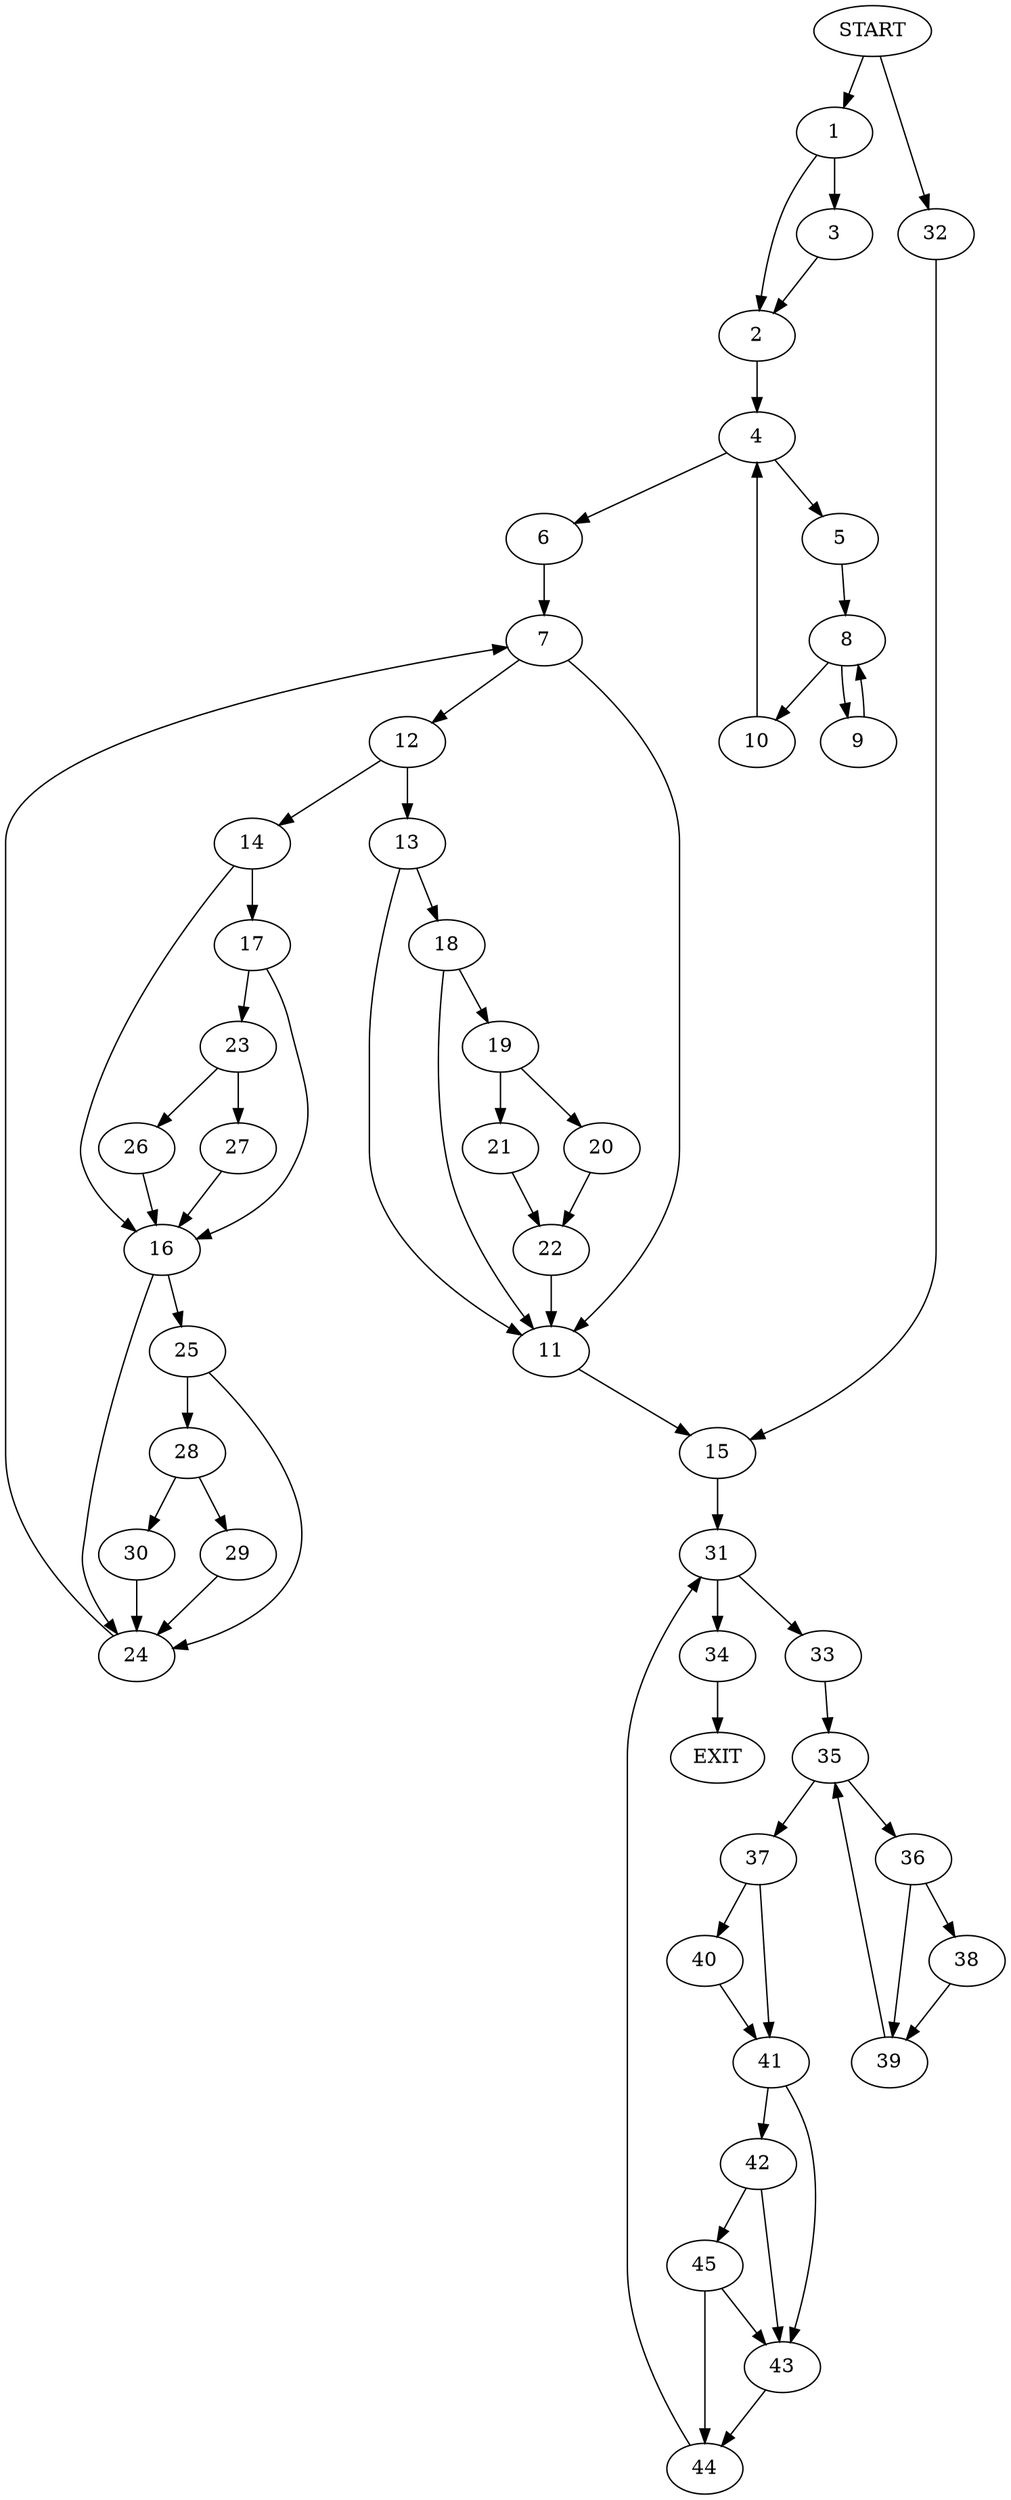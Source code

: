 digraph {
0 [label="START"]
46 [label="EXIT"]
0 -> 1
1 -> 2
1 -> 3
2 -> 4
3 -> 2
4 -> 5
4 -> 6
6 -> 7
5 -> 8
8 -> 9
8 -> 10
9 -> 8
10 -> 4
7 -> 11
7 -> 12
12 -> 13
12 -> 14
11 -> 15
14 -> 16
14 -> 17
13 -> 11
13 -> 18
18 -> 11
18 -> 19
19 -> 20
19 -> 21
20 -> 22
21 -> 22
22 -> 11
17 -> 16
17 -> 23
16 -> 24
16 -> 25
23 -> 26
23 -> 27
27 -> 16
26 -> 16
24 -> 7
25 -> 24
25 -> 28
28 -> 29
28 -> 30
29 -> 24
30 -> 24
15 -> 31
0 -> 32
32 -> 15
31 -> 33
31 -> 34
34 -> 46
33 -> 35
35 -> 36
35 -> 37
36 -> 38
36 -> 39
37 -> 40
37 -> 41
39 -> 35
38 -> 39
40 -> 41
41 -> 42
41 -> 43
43 -> 44
42 -> 43
42 -> 45
45 -> 43
45 -> 44
44 -> 31
}
